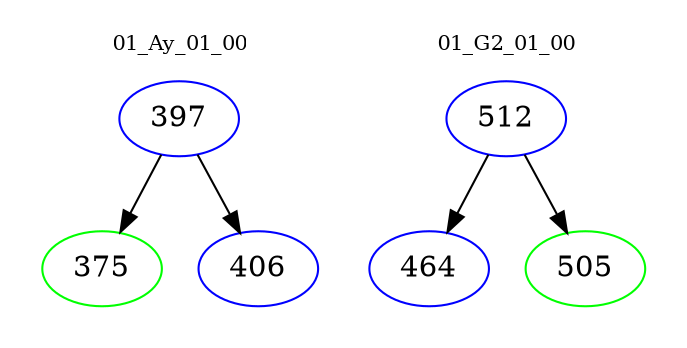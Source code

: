 digraph{
subgraph cluster_0 {
color = white
label = "01_Ay_01_00";
fontsize=10;
T0_397 [label="397", color="blue"]
T0_397 -> T0_375 [color="black"]
T0_375 [label="375", color="green"]
T0_397 -> T0_406 [color="black"]
T0_406 [label="406", color="blue"]
}
subgraph cluster_1 {
color = white
label = "01_G2_01_00";
fontsize=10;
T1_512 [label="512", color="blue"]
T1_512 -> T1_464 [color="black"]
T1_464 [label="464", color="blue"]
T1_512 -> T1_505 [color="black"]
T1_505 [label="505", color="green"]
}
}
